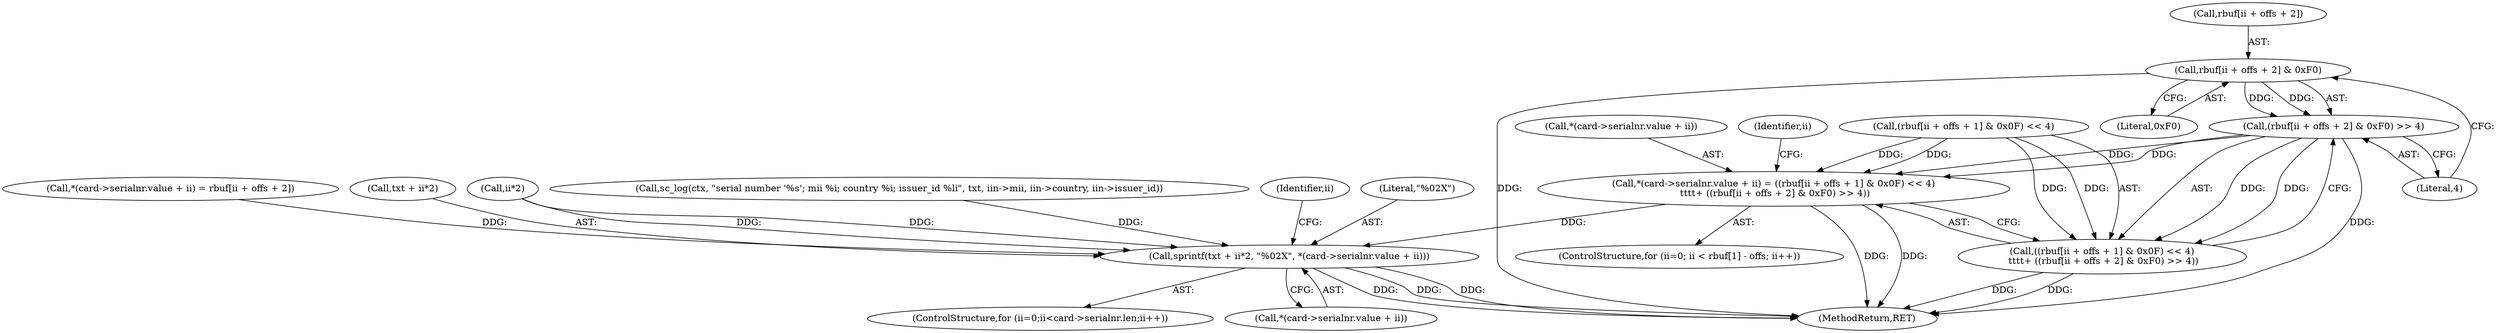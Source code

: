 digraph "0_OpenSC_8fe377e93b4b56060e5bbfb6f3142ceaeca744fa_10@array" {
"1000349" [label="(Call,rbuf[ii + offs + 2] & 0xF0)"];
"1000348" [label="(Call,(rbuf[ii + offs + 2] & 0xF0) >> 4)"];
"1000327" [label="(Call,*(card->serialnr.value + ii) = ((rbuf[ii + offs + 1] & 0x0F) << 4)\n \t\t\t\t+ ((rbuf[ii + offs + 2] & 0xF0) >> 4))"];
"1000420" [label="(Call,sprintf(txt + ii*2, \"%02X\", *(card->serialnr.value + ii)))"];
"1000336" [label="(Call,((rbuf[ii + offs + 1] & 0x0F) << 4)\n \t\t\t\t+ ((rbuf[ii + offs + 2] & 0xF0) >> 4))"];
"1000423" [label="(Call,ii*2)"];
"1000357" [label="(Literal,0xF0)"];
"1000326" [label="(Identifier,ii)"];
"1000328" [label="(Call,*(card->serialnr.value + ii))"];
"1000435" [label="(Call,sc_log(ctx, \"serial number '%s'; mii %i; country %i; issuer_id %li\", txt, iin->mii, iin->country, iin->issuer_id))"];
"1000358" [label="(Literal,4)"];
"1000314" [label="(ControlStructure,for (ii=0; ii < rbuf[1] - offs; ii++))"];
"1000407" [label="(ControlStructure,for (ii=0;ii<card->serialnr.len;ii++))"];
"1000348" [label="(Call,(rbuf[ii + offs + 2] & 0xF0) >> 4)"];
"1000464" [label="(MethodReturn,RET)"];
"1000419" [label="(Identifier,ii)"];
"1000426" [label="(Literal,\"%02X\")"];
"1000427" [label="(Call,*(card->serialnr.value + ii))"];
"1000350" [label="(Call,rbuf[ii + offs + 2])"];
"1000381" [label="(Call,*(card->serialnr.value + ii) = rbuf[ii + offs + 2])"];
"1000349" [label="(Call,rbuf[ii + offs + 2] & 0xF0)"];
"1000327" [label="(Call,*(card->serialnr.value + ii) = ((rbuf[ii + offs + 1] & 0x0F) << 4)\n \t\t\t\t+ ((rbuf[ii + offs + 2] & 0xF0) >> 4))"];
"1000337" [label="(Call,(rbuf[ii + offs + 1] & 0x0F) << 4)"];
"1000336" [label="(Call,((rbuf[ii + offs + 1] & 0x0F) << 4)\n \t\t\t\t+ ((rbuf[ii + offs + 2] & 0xF0) >> 4))"];
"1000421" [label="(Call,txt + ii*2)"];
"1000420" [label="(Call,sprintf(txt + ii*2, \"%02X\", *(card->serialnr.value + ii)))"];
"1000349" -> "1000348"  [label="AST: "];
"1000349" -> "1000357"  [label="CFG: "];
"1000350" -> "1000349"  [label="AST: "];
"1000357" -> "1000349"  [label="AST: "];
"1000358" -> "1000349"  [label="CFG: "];
"1000349" -> "1000464"  [label="DDG: "];
"1000349" -> "1000348"  [label="DDG: "];
"1000349" -> "1000348"  [label="DDG: "];
"1000348" -> "1000336"  [label="AST: "];
"1000348" -> "1000358"  [label="CFG: "];
"1000358" -> "1000348"  [label="AST: "];
"1000336" -> "1000348"  [label="CFG: "];
"1000348" -> "1000464"  [label="DDG: "];
"1000348" -> "1000327"  [label="DDG: "];
"1000348" -> "1000327"  [label="DDG: "];
"1000348" -> "1000336"  [label="DDG: "];
"1000348" -> "1000336"  [label="DDG: "];
"1000327" -> "1000314"  [label="AST: "];
"1000327" -> "1000336"  [label="CFG: "];
"1000328" -> "1000327"  [label="AST: "];
"1000336" -> "1000327"  [label="AST: "];
"1000326" -> "1000327"  [label="CFG: "];
"1000327" -> "1000464"  [label="DDG: "];
"1000327" -> "1000464"  [label="DDG: "];
"1000337" -> "1000327"  [label="DDG: "];
"1000337" -> "1000327"  [label="DDG: "];
"1000327" -> "1000420"  [label="DDG: "];
"1000420" -> "1000407"  [label="AST: "];
"1000420" -> "1000427"  [label="CFG: "];
"1000421" -> "1000420"  [label="AST: "];
"1000426" -> "1000420"  [label="AST: "];
"1000427" -> "1000420"  [label="AST: "];
"1000419" -> "1000420"  [label="CFG: "];
"1000420" -> "1000464"  [label="DDG: "];
"1000420" -> "1000464"  [label="DDG: "];
"1000420" -> "1000464"  [label="DDG: "];
"1000435" -> "1000420"  [label="DDG: "];
"1000423" -> "1000420"  [label="DDG: "];
"1000423" -> "1000420"  [label="DDG: "];
"1000381" -> "1000420"  [label="DDG: "];
"1000337" -> "1000336"  [label="AST: "];
"1000336" -> "1000464"  [label="DDG: "];
"1000336" -> "1000464"  [label="DDG: "];
"1000337" -> "1000336"  [label="DDG: "];
"1000337" -> "1000336"  [label="DDG: "];
}
